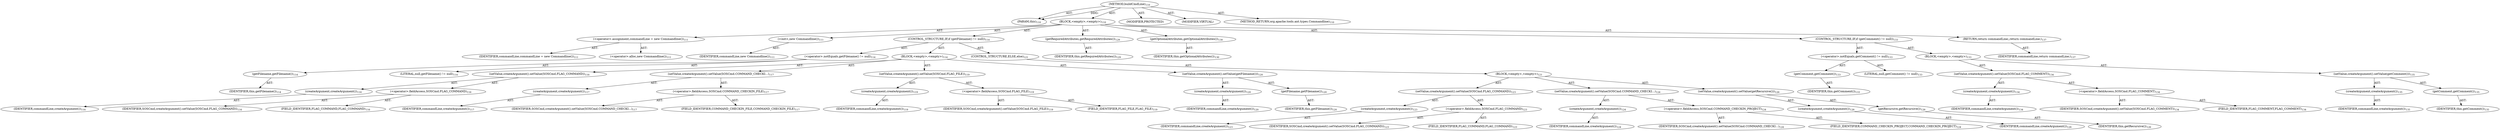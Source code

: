 digraph "buildCmdLine" {  
"111669149699" [label = <(METHOD,buildCmdLine)<SUB>110</SUB>> ]
"115964116992" [label = <(PARAM,this)<SUB>110</SUB>> ]
"25769803779" [label = <(BLOCK,&lt;empty&gt;,&lt;empty&gt;)<SUB>110</SUB>> ]
"30064771075" [label = <(&lt;operator&gt;.assignment,commandLine = new Commandline())<SUB>111</SUB>> ]
"68719476749" [label = <(IDENTIFIER,commandLine,commandLine = new Commandline())<SUB>111</SUB>> ]
"30064771076" [label = <(&lt;operator&gt;.alloc,new Commandline())<SUB>111</SUB>> ]
"30064771077" [label = <(&lt;init&gt;,new Commandline())<SUB>111</SUB>> ]
"68719476750" [label = <(IDENTIFIER,commandLine,new Commandline())<SUB>111</SUB>> ]
"47244640256" [label = <(CONTROL_STRUCTURE,IF,if (getFilename() != null))<SUB>114</SUB>> ]
"30064771078" [label = <(&lt;operator&gt;.notEquals,getFilename() != null)<SUB>114</SUB>> ]
"30064771079" [label = <(getFilename,getFilename())<SUB>114</SUB>> ]
"68719476736" [label = <(IDENTIFIER,this,getFilename())<SUB>114</SUB>> ]
"90194313216" [label = <(LITERAL,null,getFilename() != null)<SUB>114</SUB>> ]
"25769803780" [label = <(BLOCK,&lt;empty&gt;,&lt;empty&gt;)<SUB>114</SUB>> ]
"30064771080" [label = <(setValue,createArgument().setValue(SOSCmd.FLAG_COMMAND))<SUB>116</SUB>> ]
"30064771081" [label = <(createArgument,createArgument())<SUB>116</SUB>> ]
"68719476751" [label = <(IDENTIFIER,commandLine,createArgument())<SUB>116</SUB>> ]
"30064771082" [label = <(&lt;operator&gt;.fieldAccess,SOSCmd.FLAG_COMMAND)<SUB>116</SUB>> ]
"68719476752" [label = <(IDENTIFIER,SOSCmd,createArgument().setValue(SOSCmd.FLAG_COMMAND))<SUB>116</SUB>> ]
"55834574848" [label = <(FIELD_IDENTIFIER,FLAG_COMMAND,FLAG_COMMAND)<SUB>116</SUB>> ]
"30064771083" [label = <(setValue,createArgument().setValue(SOSCmd.COMMAND_CHECKI...)<SUB>117</SUB>> ]
"30064771084" [label = <(createArgument,createArgument())<SUB>117</SUB>> ]
"68719476753" [label = <(IDENTIFIER,commandLine,createArgument())<SUB>117</SUB>> ]
"30064771085" [label = <(&lt;operator&gt;.fieldAccess,SOSCmd.COMMAND_CHECKIN_FILE)<SUB>117</SUB>> ]
"68719476754" [label = <(IDENTIFIER,SOSCmd,createArgument().setValue(SOSCmd.COMMAND_CHECKI...)<SUB>117</SUB>> ]
"55834574849" [label = <(FIELD_IDENTIFIER,COMMAND_CHECKIN_FILE,COMMAND_CHECKIN_FILE)<SUB>117</SUB>> ]
"30064771086" [label = <(setValue,createArgument().setValue(SOSCmd.FLAG_FILE))<SUB>119</SUB>> ]
"30064771087" [label = <(createArgument,createArgument())<SUB>119</SUB>> ]
"68719476755" [label = <(IDENTIFIER,commandLine,createArgument())<SUB>119</SUB>> ]
"30064771088" [label = <(&lt;operator&gt;.fieldAccess,SOSCmd.FLAG_FILE)<SUB>119</SUB>> ]
"68719476756" [label = <(IDENTIFIER,SOSCmd,createArgument().setValue(SOSCmd.FLAG_FILE))<SUB>119</SUB>> ]
"55834574850" [label = <(FIELD_IDENTIFIER,FLAG_FILE,FLAG_FILE)<SUB>119</SUB>> ]
"30064771089" [label = <(setValue,createArgument().setValue(getFilename()))<SUB>120</SUB>> ]
"30064771090" [label = <(createArgument,createArgument())<SUB>120</SUB>> ]
"68719476757" [label = <(IDENTIFIER,commandLine,createArgument())<SUB>120</SUB>> ]
"30064771091" [label = <(getFilename,getFilename())<SUB>120</SUB>> ]
"68719476737" [label = <(IDENTIFIER,this,getFilename())<SUB>120</SUB>> ]
"47244640257" [label = <(CONTROL_STRUCTURE,ELSE,else)<SUB>121</SUB>> ]
"25769803781" [label = <(BLOCK,&lt;empty&gt;,&lt;empty&gt;)<SUB>121</SUB>> ]
"30064771092" [label = <(setValue,createArgument().setValue(SOSCmd.FLAG_COMMAND))<SUB>123</SUB>> ]
"30064771093" [label = <(createArgument,createArgument())<SUB>123</SUB>> ]
"68719476758" [label = <(IDENTIFIER,commandLine,createArgument())<SUB>123</SUB>> ]
"30064771094" [label = <(&lt;operator&gt;.fieldAccess,SOSCmd.FLAG_COMMAND)<SUB>123</SUB>> ]
"68719476759" [label = <(IDENTIFIER,SOSCmd,createArgument().setValue(SOSCmd.FLAG_COMMAND))<SUB>123</SUB>> ]
"55834574851" [label = <(FIELD_IDENTIFIER,FLAG_COMMAND,FLAG_COMMAND)<SUB>123</SUB>> ]
"30064771095" [label = <(setValue,createArgument().setValue(SOSCmd.COMMAND_CHECKI...)<SUB>124</SUB>> ]
"30064771096" [label = <(createArgument,createArgument())<SUB>124</SUB>> ]
"68719476760" [label = <(IDENTIFIER,commandLine,createArgument())<SUB>124</SUB>> ]
"30064771097" [label = <(&lt;operator&gt;.fieldAccess,SOSCmd.COMMAND_CHECKIN_PROJECT)<SUB>124</SUB>> ]
"68719476761" [label = <(IDENTIFIER,SOSCmd,createArgument().setValue(SOSCmd.COMMAND_CHECKI...)<SUB>124</SUB>> ]
"55834574852" [label = <(FIELD_IDENTIFIER,COMMAND_CHECKIN_PROJECT,COMMAND_CHECKIN_PROJECT)<SUB>124</SUB>> ]
"30064771098" [label = <(setValue,createArgument().setValue(getRecursive()))<SUB>126</SUB>> ]
"30064771099" [label = <(createArgument,createArgument())<SUB>126</SUB>> ]
"68719476762" [label = <(IDENTIFIER,commandLine,createArgument())<SUB>126</SUB>> ]
"30064771100" [label = <(getRecursive,getRecursive())<SUB>126</SUB>> ]
"68719476738" [label = <(IDENTIFIER,this,getRecursive())<SUB>126</SUB>> ]
"30064771101" [label = <(getRequiredAttributes,getRequiredAttributes())<SUB>129</SUB>> ]
"68719476739" [label = <(IDENTIFIER,this,getRequiredAttributes())<SUB>129</SUB>> ]
"30064771102" [label = <(getOptionalAttributes,getOptionalAttributes())<SUB>130</SUB>> ]
"68719476740" [label = <(IDENTIFIER,this,getOptionalAttributes())<SUB>130</SUB>> ]
"47244640258" [label = <(CONTROL_STRUCTURE,IF,if (getComment() != null))<SUB>133</SUB>> ]
"30064771103" [label = <(&lt;operator&gt;.notEquals,getComment() != null)<SUB>133</SUB>> ]
"30064771104" [label = <(getComment,getComment())<SUB>133</SUB>> ]
"68719476741" [label = <(IDENTIFIER,this,getComment())<SUB>133</SUB>> ]
"90194313217" [label = <(LITERAL,null,getComment() != null)<SUB>133</SUB>> ]
"25769803782" [label = <(BLOCK,&lt;empty&gt;,&lt;empty&gt;)<SUB>133</SUB>> ]
"30064771105" [label = <(setValue,createArgument().setValue(SOSCmd.FLAG_COMMENT))<SUB>134</SUB>> ]
"30064771106" [label = <(createArgument,createArgument())<SUB>134</SUB>> ]
"68719476763" [label = <(IDENTIFIER,commandLine,createArgument())<SUB>134</SUB>> ]
"30064771107" [label = <(&lt;operator&gt;.fieldAccess,SOSCmd.FLAG_COMMENT)<SUB>134</SUB>> ]
"68719476764" [label = <(IDENTIFIER,SOSCmd,createArgument().setValue(SOSCmd.FLAG_COMMENT))<SUB>134</SUB>> ]
"55834574853" [label = <(FIELD_IDENTIFIER,FLAG_COMMENT,FLAG_COMMENT)<SUB>134</SUB>> ]
"30064771108" [label = <(setValue,createArgument().setValue(getComment()))<SUB>135</SUB>> ]
"30064771109" [label = <(createArgument,createArgument())<SUB>135</SUB>> ]
"68719476765" [label = <(IDENTIFIER,commandLine,createArgument())<SUB>135</SUB>> ]
"30064771110" [label = <(getComment,getComment())<SUB>135</SUB>> ]
"68719476742" [label = <(IDENTIFIER,this,getComment())<SUB>135</SUB>> ]
"146028888064" [label = <(RETURN,return commandLine;,return commandLine;)<SUB>137</SUB>> ]
"68719476766" [label = <(IDENTIFIER,commandLine,return commandLine;)<SUB>137</SUB>> ]
"133143986182" [label = <(MODIFIER,PROTECTED)> ]
"133143986183" [label = <(MODIFIER,VIRTUAL)> ]
"128849018883" [label = <(METHOD_RETURN,org.apache.tools.ant.types.Commandline)<SUB>110</SUB>> ]
  "111669149699" -> "115964116992"  [ label = "AST: "] 
  "111669149699" -> "25769803779"  [ label = "AST: "] 
  "111669149699" -> "133143986182"  [ label = "AST: "] 
  "111669149699" -> "133143986183"  [ label = "AST: "] 
  "111669149699" -> "128849018883"  [ label = "AST: "] 
  "25769803779" -> "30064771075"  [ label = "AST: "] 
  "25769803779" -> "30064771077"  [ label = "AST: "] 
  "25769803779" -> "47244640256"  [ label = "AST: "] 
  "25769803779" -> "30064771101"  [ label = "AST: "] 
  "25769803779" -> "30064771102"  [ label = "AST: "] 
  "25769803779" -> "47244640258"  [ label = "AST: "] 
  "25769803779" -> "146028888064"  [ label = "AST: "] 
  "30064771075" -> "68719476749"  [ label = "AST: "] 
  "30064771075" -> "30064771076"  [ label = "AST: "] 
  "30064771077" -> "68719476750"  [ label = "AST: "] 
  "47244640256" -> "30064771078"  [ label = "AST: "] 
  "47244640256" -> "25769803780"  [ label = "AST: "] 
  "47244640256" -> "47244640257"  [ label = "AST: "] 
  "30064771078" -> "30064771079"  [ label = "AST: "] 
  "30064771078" -> "90194313216"  [ label = "AST: "] 
  "30064771079" -> "68719476736"  [ label = "AST: "] 
  "25769803780" -> "30064771080"  [ label = "AST: "] 
  "25769803780" -> "30064771083"  [ label = "AST: "] 
  "25769803780" -> "30064771086"  [ label = "AST: "] 
  "25769803780" -> "30064771089"  [ label = "AST: "] 
  "30064771080" -> "30064771081"  [ label = "AST: "] 
  "30064771080" -> "30064771082"  [ label = "AST: "] 
  "30064771081" -> "68719476751"  [ label = "AST: "] 
  "30064771082" -> "68719476752"  [ label = "AST: "] 
  "30064771082" -> "55834574848"  [ label = "AST: "] 
  "30064771083" -> "30064771084"  [ label = "AST: "] 
  "30064771083" -> "30064771085"  [ label = "AST: "] 
  "30064771084" -> "68719476753"  [ label = "AST: "] 
  "30064771085" -> "68719476754"  [ label = "AST: "] 
  "30064771085" -> "55834574849"  [ label = "AST: "] 
  "30064771086" -> "30064771087"  [ label = "AST: "] 
  "30064771086" -> "30064771088"  [ label = "AST: "] 
  "30064771087" -> "68719476755"  [ label = "AST: "] 
  "30064771088" -> "68719476756"  [ label = "AST: "] 
  "30064771088" -> "55834574850"  [ label = "AST: "] 
  "30064771089" -> "30064771090"  [ label = "AST: "] 
  "30064771089" -> "30064771091"  [ label = "AST: "] 
  "30064771090" -> "68719476757"  [ label = "AST: "] 
  "30064771091" -> "68719476737"  [ label = "AST: "] 
  "47244640257" -> "25769803781"  [ label = "AST: "] 
  "25769803781" -> "30064771092"  [ label = "AST: "] 
  "25769803781" -> "30064771095"  [ label = "AST: "] 
  "25769803781" -> "30064771098"  [ label = "AST: "] 
  "30064771092" -> "30064771093"  [ label = "AST: "] 
  "30064771092" -> "30064771094"  [ label = "AST: "] 
  "30064771093" -> "68719476758"  [ label = "AST: "] 
  "30064771094" -> "68719476759"  [ label = "AST: "] 
  "30064771094" -> "55834574851"  [ label = "AST: "] 
  "30064771095" -> "30064771096"  [ label = "AST: "] 
  "30064771095" -> "30064771097"  [ label = "AST: "] 
  "30064771096" -> "68719476760"  [ label = "AST: "] 
  "30064771097" -> "68719476761"  [ label = "AST: "] 
  "30064771097" -> "55834574852"  [ label = "AST: "] 
  "30064771098" -> "30064771099"  [ label = "AST: "] 
  "30064771098" -> "30064771100"  [ label = "AST: "] 
  "30064771099" -> "68719476762"  [ label = "AST: "] 
  "30064771100" -> "68719476738"  [ label = "AST: "] 
  "30064771101" -> "68719476739"  [ label = "AST: "] 
  "30064771102" -> "68719476740"  [ label = "AST: "] 
  "47244640258" -> "30064771103"  [ label = "AST: "] 
  "47244640258" -> "25769803782"  [ label = "AST: "] 
  "30064771103" -> "30064771104"  [ label = "AST: "] 
  "30064771103" -> "90194313217"  [ label = "AST: "] 
  "30064771104" -> "68719476741"  [ label = "AST: "] 
  "25769803782" -> "30064771105"  [ label = "AST: "] 
  "25769803782" -> "30064771108"  [ label = "AST: "] 
  "30064771105" -> "30064771106"  [ label = "AST: "] 
  "30064771105" -> "30064771107"  [ label = "AST: "] 
  "30064771106" -> "68719476763"  [ label = "AST: "] 
  "30064771107" -> "68719476764"  [ label = "AST: "] 
  "30064771107" -> "55834574853"  [ label = "AST: "] 
  "30064771108" -> "30064771109"  [ label = "AST: "] 
  "30064771108" -> "30064771110"  [ label = "AST: "] 
  "30064771109" -> "68719476765"  [ label = "AST: "] 
  "30064771110" -> "68719476742"  [ label = "AST: "] 
  "146028888064" -> "68719476766"  [ label = "AST: "] 
  "111669149699" -> "115964116992"  [ label = "DDG: "] 
}
